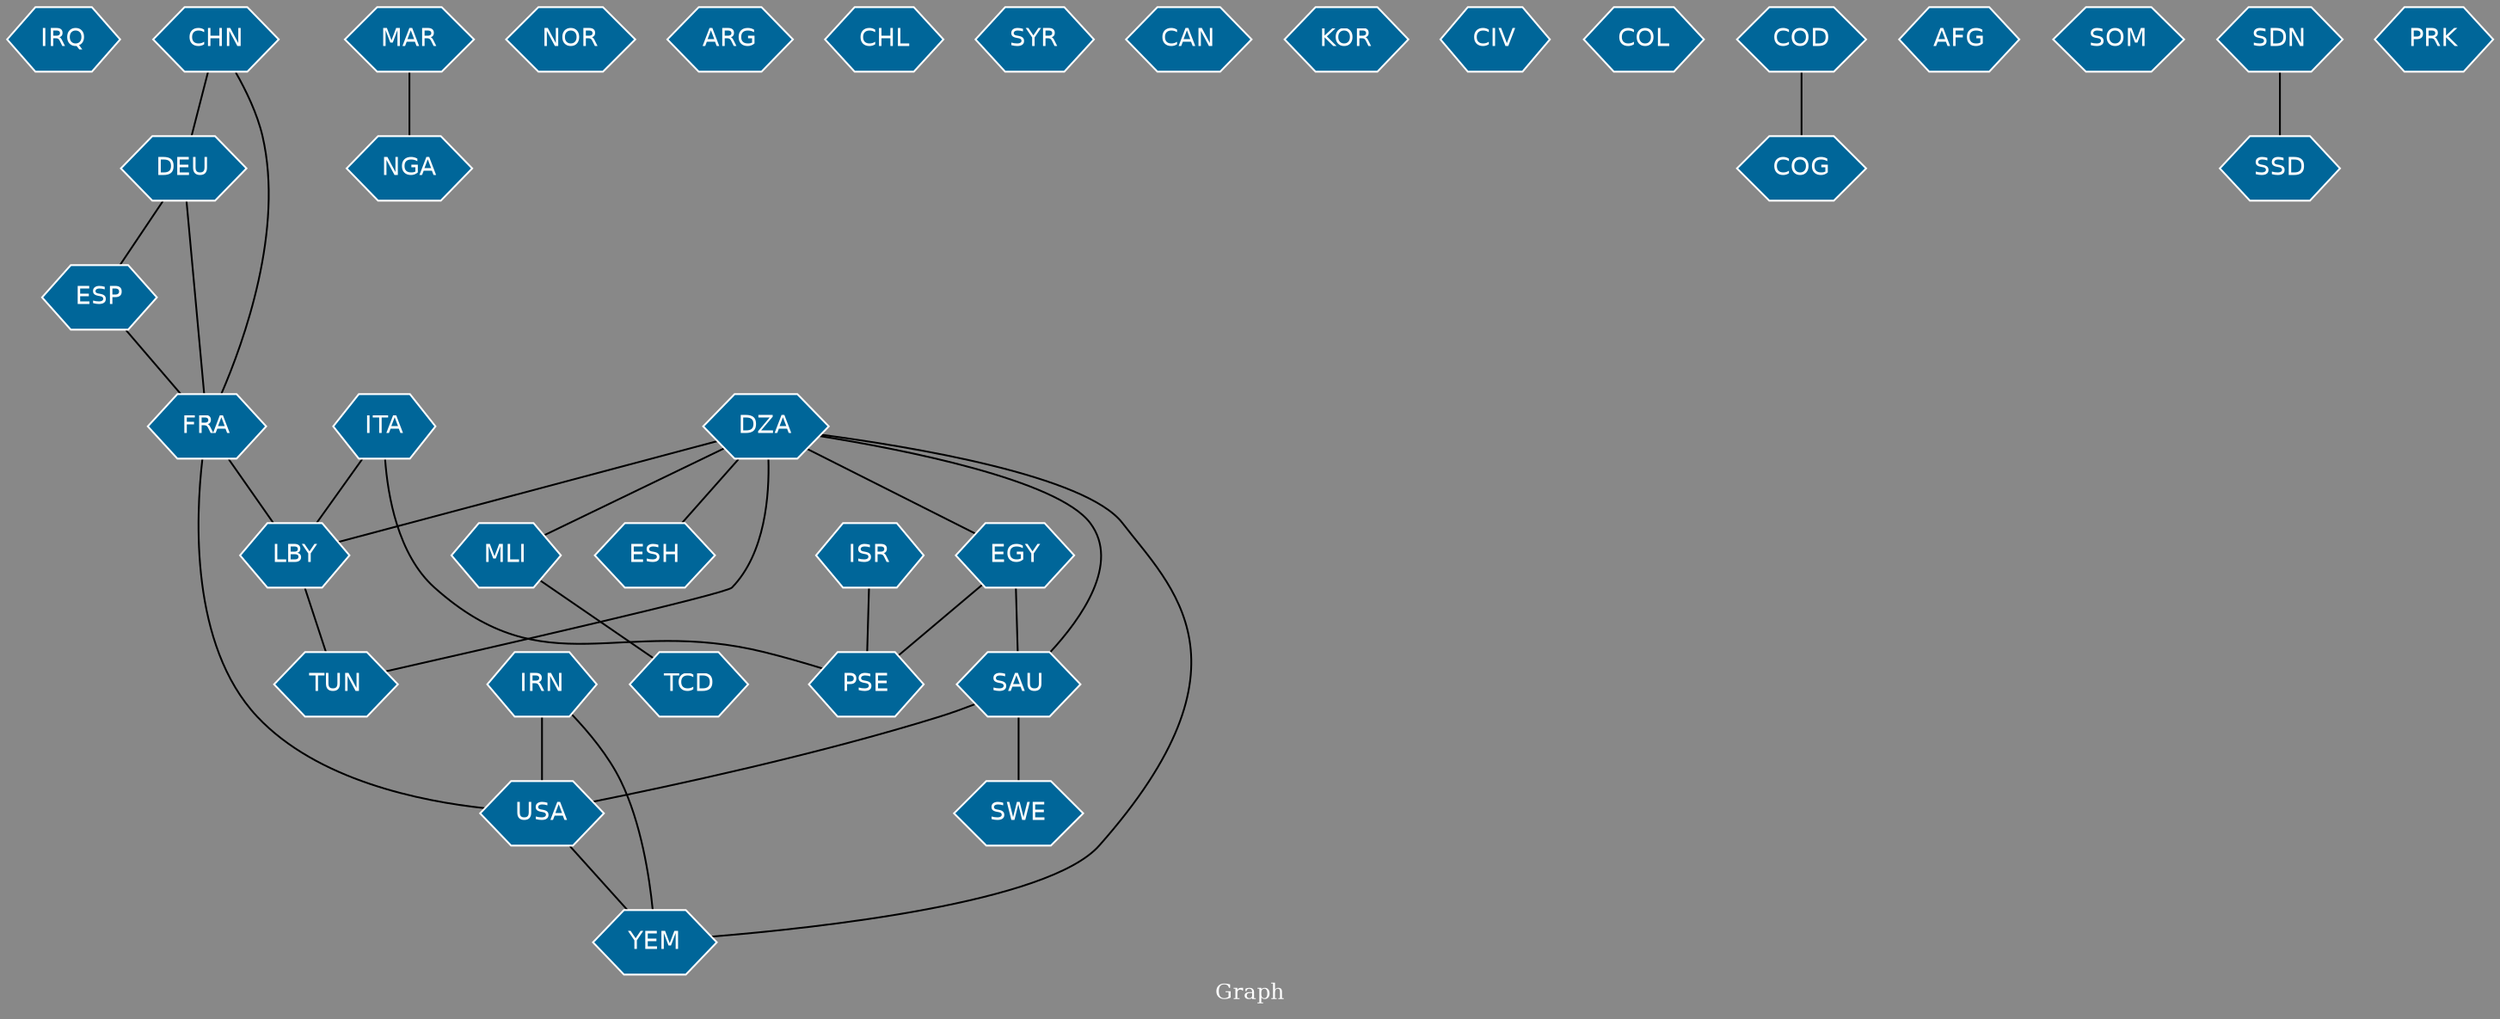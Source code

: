 // Countries together in item graph
graph {
	graph [bgcolor="#888888" fontcolor=white fontsize=12 label="Graph" outputorder=edgesfirst overlap=prism]
	node [color=white fillcolor="#006699" fontcolor=white fontname=Helvetica shape=hexagon style=filled]
	edge [arrowhead=open color=black fontcolor=white fontname=Courier fontsize=12]
		IRQ [label=IRQ]
		DEU [label=DEU]
		TUN [label=TUN]
		LBY [label=LBY]
		FRA [label=FRA]
		PSE [label=PSE]
		USA [label=USA]
		SAU [label=SAU]
		MLI [label=MLI]
		DZA [label=DZA]
		EGY [label=EGY]
		MAR [label=MAR]
		NGA [label=NGA]
		YEM [label=YEM]
		TCD [label=TCD]
		NOR [label=NOR]
		IRN [label=IRN]
		ISR [label=ISR]
		ARG [label=ARG]
		CHL [label=CHL]
		ITA [label=ITA]
		SYR [label=SYR]
		CAN [label=CAN]
		KOR [label=KOR]
		ESH [label=ESH]
		CHN [label=CHN]
		CIV [label=CIV]
		COL [label=COL]
		ESP [label=ESP]
		COD [label=COD]
		COG [label=COG]
		AFG [label=AFG]
		SWE [label=SWE]
		SOM [label=SOM]
		SSD [label=SSD]
		SDN [label=SDN]
		PRK [label=PRK]
			FRA -- USA [weight=1]
			DEU -- FRA [weight=2]
			ISR -- PSE [weight=1]
			EGY -- SAU [weight=1]
			ITA -- LBY [weight=1]
			EGY -- PSE [weight=1]
			ESP -- FRA [weight=1]
			SAU -- SWE [weight=1]
			LBY -- TUN [weight=2]
			MLI -- TCD [weight=1]
			DZA -- ESH [weight=1]
			DZA -- SAU [weight=1]
			DZA -- LBY [weight=2]
			MAR -- NGA [weight=1]
			DZA -- TUN [weight=2]
			CHN -- DEU [weight=1]
			DZA -- YEM [weight=1]
			CHN -- FRA [weight=1]
			SDN -- SSD [weight=1]
			USA -- YEM [weight=1]
			IRN -- USA [weight=2]
			COD -- COG [weight=1]
			ITA -- PSE [weight=1]
			IRN -- YEM [weight=1]
			DZA -- MLI [weight=1]
			DEU -- ESP [weight=1]
			FRA -- LBY [weight=1]
			DZA -- EGY [weight=1]
			SAU -- USA [weight=1]
}